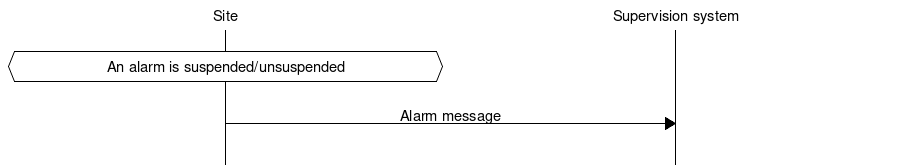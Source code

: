 # MSC for Alarm suspend from site

msc {
  hscale = "1.5", arcgradient = "0";

  site [label="Site"], system [label="Supervision system"];

  |||;
  site abox site [ label = "An alarm is suspended/unsuspended" ];
  |||;
  site=>system [ label = "Alarm message" ];
  |||;
}
